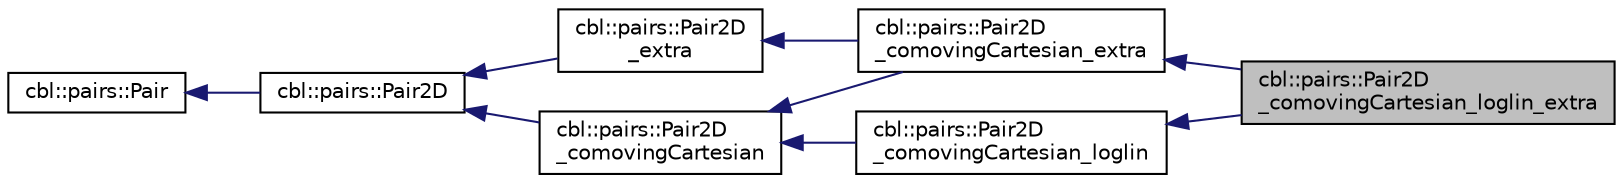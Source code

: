 digraph "cbl::pairs::Pair2D_comovingCartesian_loglin_extra"
{
  edge [fontname="Helvetica",fontsize="10",labelfontname="Helvetica",labelfontsize="10"];
  node [fontname="Helvetica",fontsize="10",shape=record];
  rankdir="LR";
  Node7 [label="cbl::pairs::Pair2D\l_comovingCartesian_loglin_extra",height=0.2,width=0.4,color="black", fillcolor="grey75", style="filled", fontcolor="black"];
  Node8 -> Node7 [dir="back",color="midnightblue",fontsize="10",style="solid",fontname="Helvetica"];
  Node8 [label="cbl::pairs::Pair2D\l_comovingCartesian_extra",height=0.2,width=0.4,color="black", fillcolor="white", style="filled",URL="$d3/de4/classcbl_1_1pairs_1_1Pair2D__comovingCartesian__extra.html",tooltip="The class Pair2D_comovingCartesian_extra. "];
  Node9 -> Node8 [dir="back",color="midnightblue",fontsize="10",style="solid",fontname="Helvetica"];
  Node9 [label="cbl::pairs::Pair2D\l_extra",height=0.2,width=0.4,color="black", fillcolor="white", style="filled",URL="$df/d86/classcbl_1_1pairs_1_1Pair2D__extra.html",tooltip="The class Pair2D_extra. "];
  Node10 -> Node9 [dir="back",color="midnightblue",fontsize="10",style="solid",fontname="Helvetica"];
  Node10 [label="cbl::pairs::Pair2D",height=0.2,width=0.4,color="black", fillcolor="white", style="filled",URL="$d6/d99/classcbl_1_1pairs_1_1Pair2D.html",tooltip="The class Pair2D. "];
  Node11 -> Node10 [dir="back",color="midnightblue",fontsize="10",style="solid",fontname="Helvetica"];
  Node11 [label="cbl::pairs::Pair",height=0.2,width=0.4,color="black", fillcolor="white", style="filled",URL="$d2/db5/classcbl_1_1pairs_1_1Pair.html",tooltip="The class Pair. "];
  Node12 -> Node8 [dir="back",color="midnightblue",fontsize="10",style="solid",fontname="Helvetica"];
  Node12 [label="cbl::pairs::Pair2D\l_comovingCartesian",height=0.2,width=0.4,color="black", fillcolor="white", style="filled",URL="$d1/d56/classcbl_1_1pairs_1_1Pair2D__comovingCartesian.html",tooltip="The class Pair2D_comovingCartesian. "];
  Node10 -> Node12 [dir="back",color="midnightblue",fontsize="10",style="solid",fontname="Helvetica"];
  Node13 -> Node7 [dir="back",color="midnightblue",fontsize="10",style="solid",fontname="Helvetica"];
  Node13 [label="cbl::pairs::Pair2D\l_comovingCartesian_loglin",height=0.2,width=0.4,color="black", fillcolor="white", style="filled",URL="$d6/db1/classcbl_1_1pairs_1_1Pair2D__comovingCartesian__loglin.html",tooltip="The class Pair2D_comovingCartesian_loglin. "];
  Node12 -> Node13 [dir="back",color="midnightblue",fontsize="10",style="solid",fontname="Helvetica"];
}
